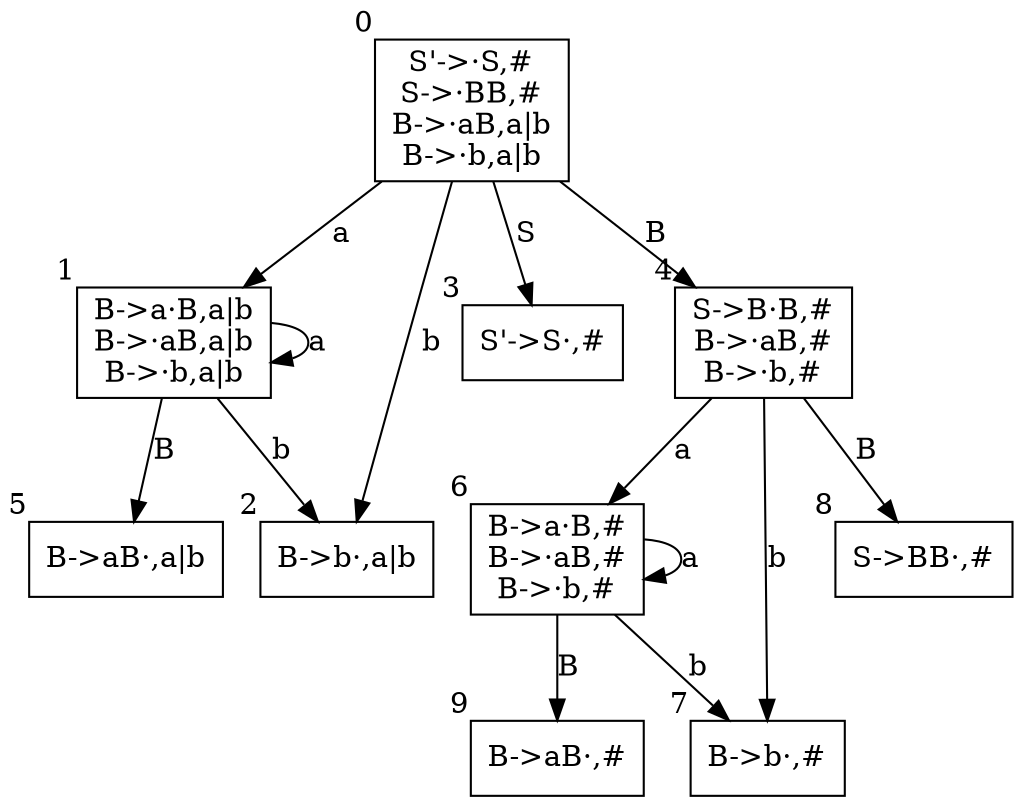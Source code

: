 digraph "基于 LR(1)项目的 DFA图" {
	0 [label="S'->·S,#
S->·BB,#
B->·aB,a|b
B->·b,a|b
" shape=box xlabel=0]
	1 [label="B->a·B,a|b
B->·aB,a|b
B->·b,a|b
" shape=box xlabel=1]
	2 [label="B->b·,a|b
" shape=box xlabel=2]
	3 [label="S'->S·,#
" shape=box xlabel=3]
	4 [label="S->B·B,#
B->·aB,#
B->·b,#
" shape=box xlabel=4]
	5 [label="B->aB·,a|b
" shape=box xlabel=5]
	6 [label="B->a·B,#
B->·aB,#
B->·b,#
" shape=box xlabel=6]
	7 [label="B->b·,#
" shape=box xlabel=7]
	8 [label="S->BB·,#
" shape=box xlabel=8]
	9 [label="B->aB·,#
" shape=box xlabel=9]
	0 -> 1 [label=a]
	0 -> 2 [label=b]
	0 -> 3 [label=S]
	0 -> 4 [label=B]
	1 -> 1 [label=a]
	1 -> 2 [label=b]
	1 -> 5 [label=B]
	4 -> 6 [label=a]
	4 -> 7 [label=b]
	4 -> 8 [label=B]
	6 -> 6 [label=a]
	6 -> 7 [label=b]
	6 -> 9 [label=B]
}
